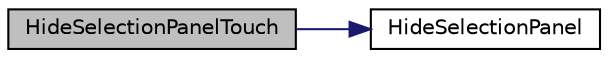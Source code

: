 digraph "HideSelectionPanelTouch"
{
 // INTERACTIVE_SVG=YES
 // LATEX_PDF_SIZE
  edge [fontname="Helvetica",fontsize="10",labelfontname="Helvetica",labelfontsize="10"];
  node [fontname="Helvetica",fontsize="10",shape=record];
  rankdir="LR";
  Node1 [label="HideSelectionPanelTouch",height=0.2,width=0.4,color="black", fillcolor="grey75", style="filled", fontcolor="black",tooltip="Touch activated hide selection panel."];
  Node1 -> Node2 [color="midnightblue",fontsize="10",style="solid",fontname="Helvetica"];
  Node2 [label="HideSelectionPanel",height=0.2,width=0.4,color="black", fillcolor="white", style="filled",URL="$class_mirage_x_r_1_1_ui_manager.html#ac8a398d343630ac65ee14eb3a1d858af",tooltip="Hide selection panel."];
}
